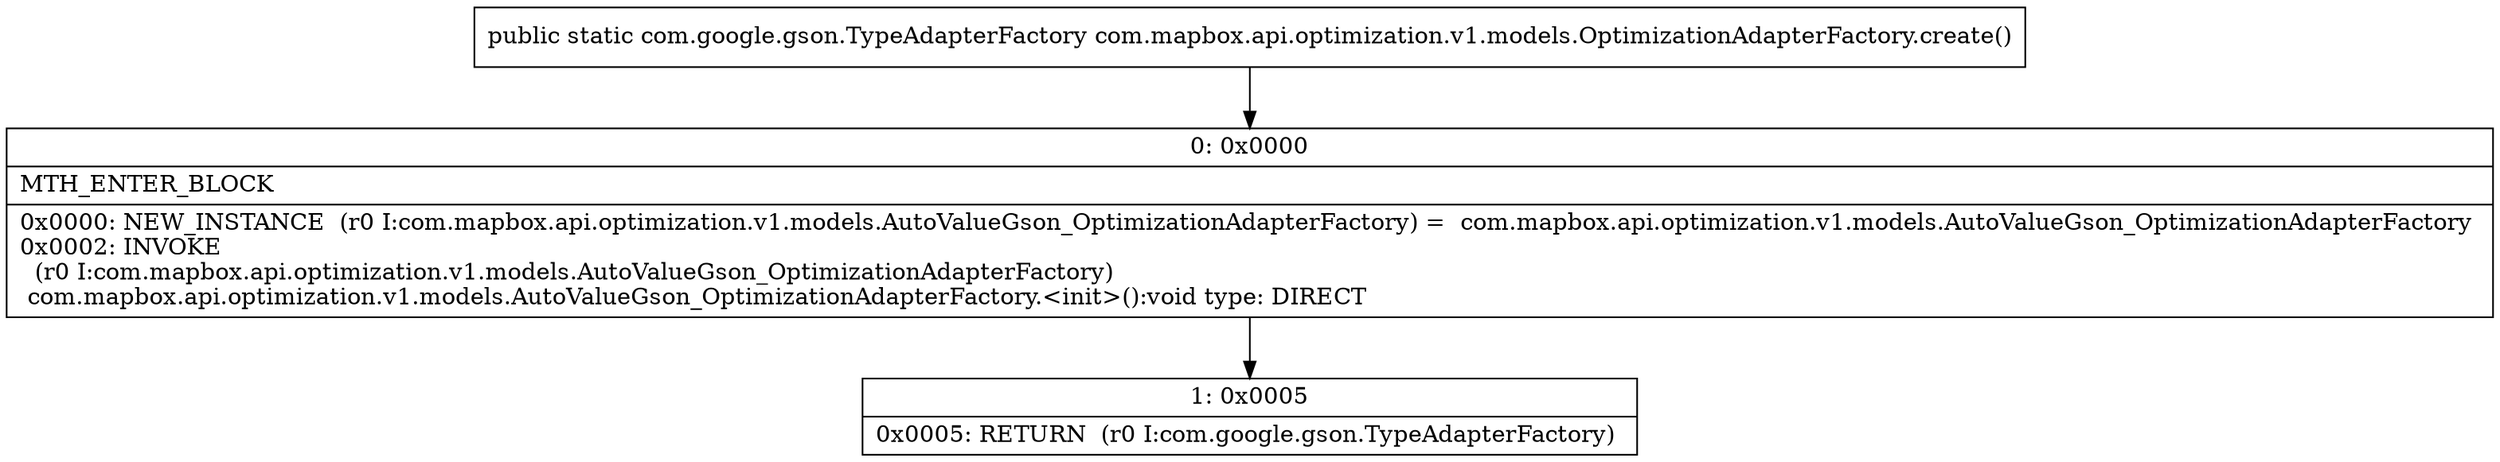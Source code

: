 digraph "CFG forcom.mapbox.api.optimization.v1.models.OptimizationAdapterFactory.create()Lcom\/google\/gson\/TypeAdapterFactory;" {
Node_0 [shape=record,label="{0\:\ 0x0000|MTH_ENTER_BLOCK\l|0x0000: NEW_INSTANCE  (r0 I:com.mapbox.api.optimization.v1.models.AutoValueGson_OptimizationAdapterFactory) =  com.mapbox.api.optimization.v1.models.AutoValueGson_OptimizationAdapterFactory \l0x0002: INVOKE  \l  (r0 I:com.mapbox.api.optimization.v1.models.AutoValueGson_OptimizationAdapterFactory)\l com.mapbox.api.optimization.v1.models.AutoValueGson_OptimizationAdapterFactory.\<init\>():void type: DIRECT \l}"];
Node_1 [shape=record,label="{1\:\ 0x0005|0x0005: RETURN  (r0 I:com.google.gson.TypeAdapterFactory) \l}"];
MethodNode[shape=record,label="{public static com.google.gson.TypeAdapterFactory com.mapbox.api.optimization.v1.models.OptimizationAdapterFactory.create() }"];
MethodNode -> Node_0;
Node_0 -> Node_1;
}

